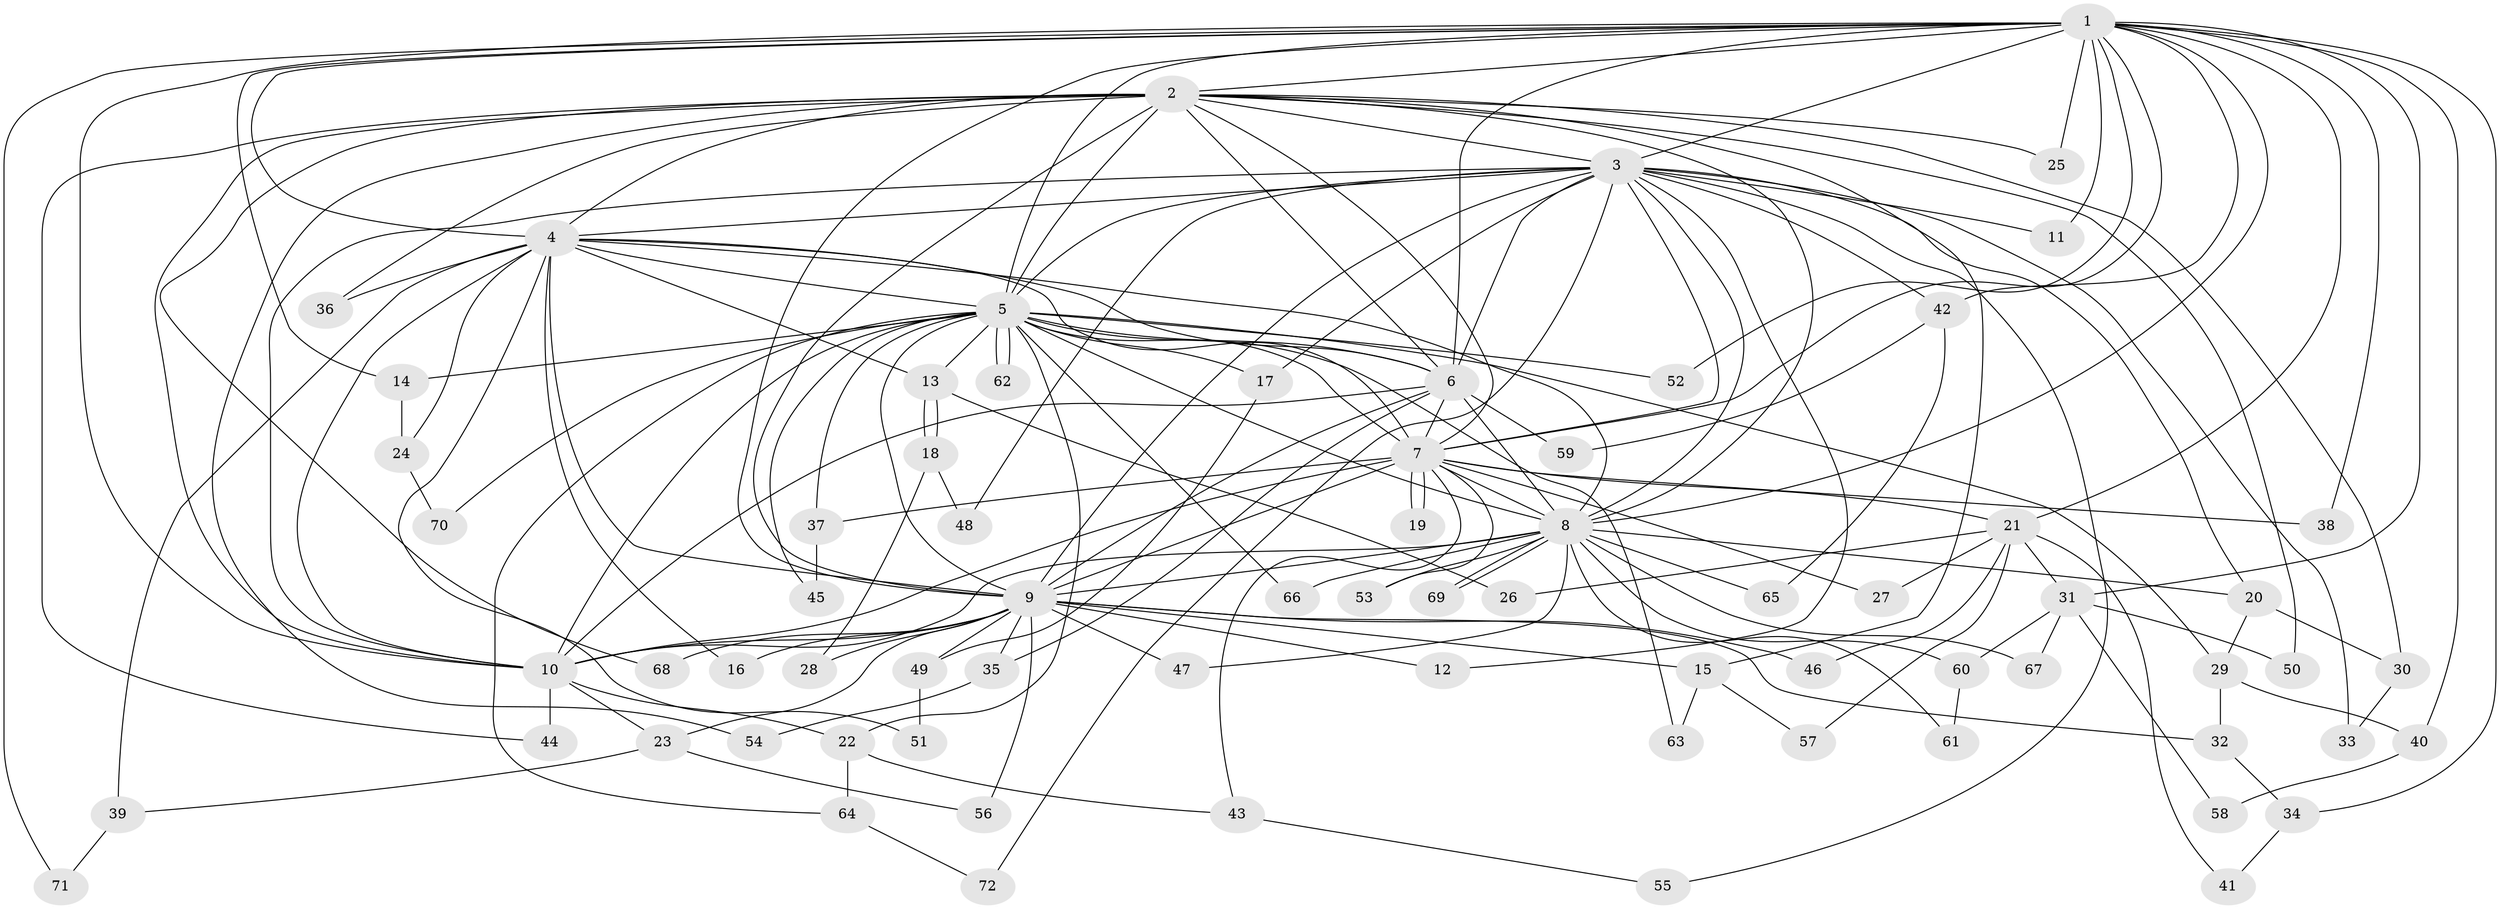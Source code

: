 // coarse degree distribution, {17: 0.0196078431372549, 16: 0.0784313725490196, 26: 0.0196078431372549, 12: 0.0196078431372549, 11: 0.0196078431372549, 2: 0.47058823529411764, 5: 0.0392156862745098, 4: 0.09803921568627451, 1: 0.0392156862745098, 8: 0.0196078431372549, 3: 0.1568627450980392, 6: 0.0196078431372549}
// Generated by graph-tools (version 1.1) at 2025/41/03/06/25 10:41:32]
// undirected, 72 vertices, 169 edges
graph export_dot {
graph [start="1"]
  node [color=gray90,style=filled];
  1;
  2;
  3;
  4;
  5;
  6;
  7;
  8;
  9;
  10;
  11;
  12;
  13;
  14;
  15;
  16;
  17;
  18;
  19;
  20;
  21;
  22;
  23;
  24;
  25;
  26;
  27;
  28;
  29;
  30;
  31;
  32;
  33;
  34;
  35;
  36;
  37;
  38;
  39;
  40;
  41;
  42;
  43;
  44;
  45;
  46;
  47;
  48;
  49;
  50;
  51;
  52;
  53;
  54;
  55;
  56;
  57;
  58;
  59;
  60;
  61;
  62;
  63;
  64;
  65;
  66;
  67;
  68;
  69;
  70;
  71;
  72;
  1 -- 2;
  1 -- 3;
  1 -- 4;
  1 -- 5;
  1 -- 6;
  1 -- 7;
  1 -- 8;
  1 -- 9;
  1 -- 10;
  1 -- 11;
  1 -- 14;
  1 -- 21;
  1 -- 25;
  1 -- 31;
  1 -- 34;
  1 -- 38;
  1 -- 40;
  1 -- 42;
  1 -- 52;
  1 -- 71;
  2 -- 3;
  2 -- 4;
  2 -- 5;
  2 -- 6;
  2 -- 7;
  2 -- 8;
  2 -- 9;
  2 -- 10;
  2 -- 15;
  2 -- 25;
  2 -- 30;
  2 -- 36;
  2 -- 44;
  2 -- 50;
  2 -- 54;
  2 -- 68;
  3 -- 4;
  3 -- 5;
  3 -- 6;
  3 -- 7;
  3 -- 8;
  3 -- 9;
  3 -- 10;
  3 -- 11;
  3 -- 12;
  3 -- 17;
  3 -- 20;
  3 -- 33;
  3 -- 42;
  3 -- 48;
  3 -- 55;
  3 -- 72;
  4 -- 5;
  4 -- 6;
  4 -- 7;
  4 -- 8;
  4 -- 9;
  4 -- 10;
  4 -- 13;
  4 -- 16;
  4 -- 24;
  4 -- 36;
  4 -- 39;
  4 -- 51;
  5 -- 6;
  5 -- 7;
  5 -- 8;
  5 -- 9;
  5 -- 10;
  5 -- 13;
  5 -- 14;
  5 -- 17;
  5 -- 22;
  5 -- 29;
  5 -- 37;
  5 -- 45;
  5 -- 52;
  5 -- 62;
  5 -- 62;
  5 -- 63;
  5 -- 64;
  5 -- 66;
  5 -- 70;
  6 -- 7;
  6 -- 8;
  6 -- 9;
  6 -- 10;
  6 -- 35;
  6 -- 59;
  7 -- 8;
  7 -- 9;
  7 -- 10;
  7 -- 19;
  7 -- 19;
  7 -- 21;
  7 -- 27;
  7 -- 37;
  7 -- 38;
  7 -- 43;
  7 -- 53;
  8 -- 9;
  8 -- 10;
  8 -- 20;
  8 -- 47;
  8 -- 53;
  8 -- 60;
  8 -- 61;
  8 -- 65;
  8 -- 66;
  8 -- 67;
  8 -- 69;
  8 -- 69;
  9 -- 10;
  9 -- 12;
  9 -- 15;
  9 -- 16;
  9 -- 23;
  9 -- 28;
  9 -- 32;
  9 -- 35;
  9 -- 46;
  9 -- 47;
  9 -- 49;
  9 -- 56;
  9 -- 68;
  10 -- 22;
  10 -- 23;
  10 -- 44;
  13 -- 18;
  13 -- 18;
  13 -- 26;
  14 -- 24;
  15 -- 57;
  15 -- 63;
  17 -- 49;
  18 -- 28;
  18 -- 48;
  20 -- 29;
  20 -- 30;
  21 -- 26;
  21 -- 27;
  21 -- 31;
  21 -- 41;
  21 -- 46;
  21 -- 57;
  22 -- 43;
  22 -- 64;
  23 -- 39;
  23 -- 56;
  24 -- 70;
  29 -- 32;
  29 -- 40;
  30 -- 33;
  31 -- 50;
  31 -- 58;
  31 -- 60;
  31 -- 67;
  32 -- 34;
  34 -- 41;
  35 -- 54;
  37 -- 45;
  39 -- 71;
  40 -- 58;
  42 -- 59;
  42 -- 65;
  43 -- 55;
  49 -- 51;
  60 -- 61;
  64 -- 72;
}
